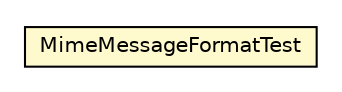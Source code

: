 #!/usr/local/bin/dot
#
# Class diagram 
# Generated by UMLGraph version R5_6-24-gf6e263 (http://www.umlgraph.org/)
#

digraph G {
	edge [fontname="Helvetica",fontsize=10,labelfontname="Helvetica",labelfontsize=10];
	node [fontname="Helvetica",fontsize=10,shape=plaintext];
	nodesep=0.25;
	ranksep=0.5;
	// net.trajano.doxb.test.MimeMessageFormatTest
	c35 [label=<<table title="net.trajano.doxb.test.MimeMessageFormatTest" border="0" cellborder="1" cellspacing="0" cellpadding="2" port="p" bgcolor="lemonChiffon" href="./MimeMessageFormatTest.html">
		<tr><td><table border="0" cellspacing="0" cellpadding="1">
<tr><td align="center" balign="center"> MimeMessageFormatTest </td></tr>
		</table></td></tr>
		</table>>, URL="./MimeMessageFormatTest.html", fontname="Helvetica", fontcolor="black", fontsize=10.0];
}

